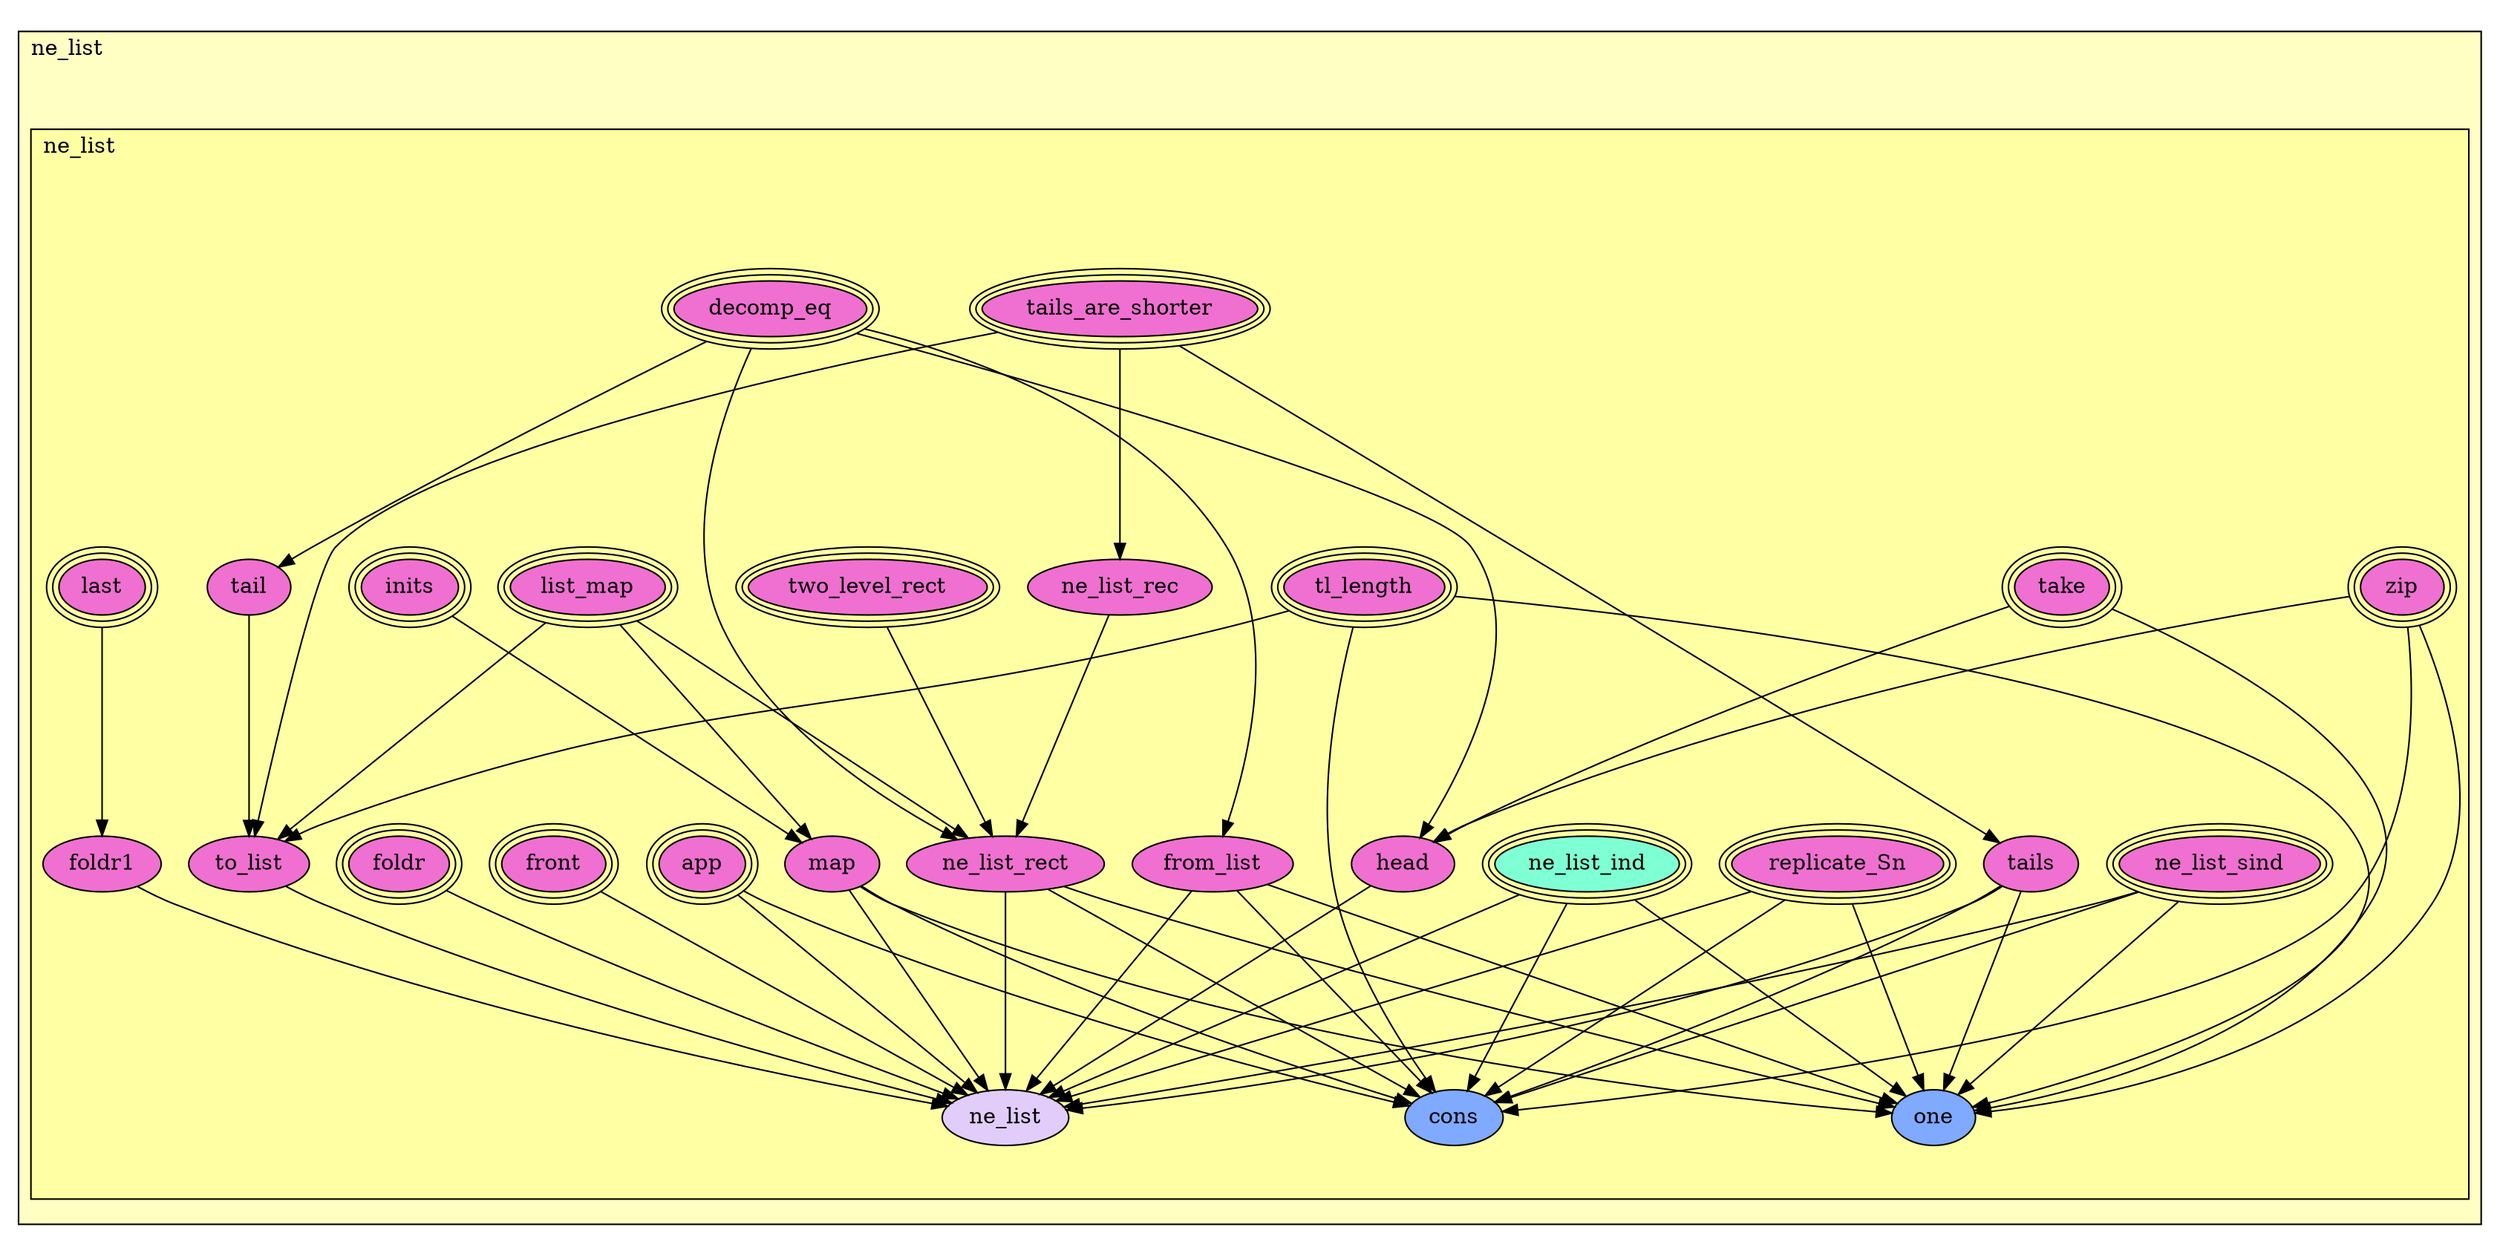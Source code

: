 digraph HoTT_Classes_implementations_ne_list {
  graph [ratio=0.5]
  node [style=filled]
ne_list_ne_list_zip [label="zip", URL=<ne_list.html#ne_list.zip>, peripheries=3, fillcolor="#F070D1"] ;
ne_list_ne_list_inits [label="inits", URL=<ne_list.html#ne_list.inits>, peripheries=3, fillcolor="#F070D1"] ;
ne_list_ne_list_list_map [label="list_map", URL=<ne_list.html#ne_list.list_map>, peripheries=3, fillcolor="#F070D1"] ;
ne_list_ne_list_map [label="map", URL=<ne_list.html#ne_list.map>, fillcolor="#F070D1"] ;
ne_list_ne_list_tails_are_shorter [label="tails_are_shorter", URL=<ne_list.html#ne_list.tails_are_shorter>, peripheries=3, fillcolor="#F070D1"] ;
ne_list_ne_list_tails [label="tails", URL=<ne_list.html#ne_list.tails>, fillcolor="#F070D1"] ;
ne_list_ne_list_tl_length [label="tl_length", URL=<ne_list.html#ne_list.tl_length>, peripheries=3, fillcolor="#F070D1"] ;
ne_list_ne_list_two_level_rect [label="two_level_rect", URL=<ne_list.html#ne_list.two_level_rect>, peripheries=3, fillcolor="#F070D1"] ;
ne_list_ne_list_front [label="front", URL=<ne_list.html#ne_list.front>, peripheries=3, fillcolor="#F070D1"] ;
ne_list_ne_list_take [label="take", URL=<ne_list.html#ne_list.take>, peripheries=3, fillcolor="#F070D1"] ;
ne_list_ne_list_replicate_Sn [label="replicate_Sn", URL=<ne_list.html#ne_list.replicate_Sn>, peripheries=3, fillcolor="#F070D1"] ;
ne_list_ne_list_last [label="last", URL=<ne_list.html#ne_list.last>, peripheries=3, fillcolor="#F070D1"] ;
ne_list_ne_list_decomp_eq [label="decomp_eq", URL=<ne_list.html#ne_list.decomp_eq>, peripheries=3, fillcolor="#F070D1"] ;
ne_list_ne_list_tail [label="tail", URL=<ne_list.html#ne_list.tail>, fillcolor="#F070D1"] ;
ne_list_ne_list_from_list [label="from_list", URL=<ne_list.html#ne_list.from_list>, fillcolor="#F070D1"] ;
ne_list_ne_list_to_list [label="to_list", URL=<ne_list.html#ne_list.to_list>, fillcolor="#F070D1"] ;
ne_list_ne_list_head [label="head", URL=<ne_list.html#ne_list.head>, fillcolor="#F070D1"] ;
ne_list_ne_list_foldr1 [label="foldr1", URL=<ne_list.html#ne_list.foldr1>, fillcolor="#F070D1"] ;
ne_list_ne_list_foldr [label="foldr", URL=<ne_list.html#ne_list.foldr>, peripheries=3, fillcolor="#F070D1"] ;
ne_list_ne_list_app [label="app", URL=<ne_list.html#ne_list.app>, peripheries=3, fillcolor="#F070D1"] ;
ne_list_ne_list_ne_list_sind [label="ne_list_sind", URL=<ne_list.html#ne_list.ne_list_sind>, peripheries=3, fillcolor="#F070D1"] ;
ne_list_ne_list_ne_list_rec [label="ne_list_rec", URL=<ne_list.html#ne_list.ne_list_rec>, fillcolor="#F070D1"] ;
ne_list_ne_list_ne_list_ind [label="ne_list_ind", URL=<ne_list.html#ne_list.ne_list_ind>, peripheries=3, fillcolor="#7FFFD4"] ;
ne_list_ne_list_ne_list_rect [label="ne_list_rect", URL=<ne_list.html#ne_list.ne_list_rect>, fillcolor="#F070D1"] ;
ne_list_ne_list_cons [label="cons", URL=<ne_list.html#ne_list.cons>, fillcolor="#7FAAFF"] ;
ne_list_ne_list_one [label="one", URL=<ne_list.html#ne_list.one>, fillcolor="#7FAAFF"] ;
ne_list_ne_list_ne_list [label="ne_list", URL=<ne_list.html#ne_list.ne_list>, fillcolor="#E2CDFA"] ;
  ne_list_ne_list_zip -> ne_list_ne_list_head [] ;
  ne_list_ne_list_zip -> ne_list_ne_list_cons [] ;
  ne_list_ne_list_zip -> ne_list_ne_list_one [] ;
  ne_list_ne_list_inits -> ne_list_ne_list_map [] ;
  ne_list_ne_list_list_map -> ne_list_ne_list_map [] ;
  ne_list_ne_list_list_map -> ne_list_ne_list_to_list [] ;
  ne_list_ne_list_list_map -> ne_list_ne_list_ne_list_rect [] ;
  ne_list_ne_list_map -> ne_list_ne_list_cons [] ;
  ne_list_ne_list_map -> ne_list_ne_list_one [] ;
  ne_list_ne_list_map -> ne_list_ne_list_ne_list [] ;
  ne_list_ne_list_tails_are_shorter -> ne_list_ne_list_tails [] ;
  ne_list_ne_list_tails_are_shorter -> ne_list_ne_list_to_list [] ;
  ne_list_ne_list_tails_are_shorter -> ne_list_ne_list_ne_list_rec [] ;
  ne_list_ne_list_tails -> ne_list_ne_list_cons [] ;
  ne_list_ne_list_tails -> ne_list_ne_list_one [] ;
  ne_list_ne_list_tails -> ne_list_ne_list_ne_list [] ;
  ne_list_ne_list_tl_length -> ne_list_ne_list_to_list [] ;
  ne_list_ne_list_tl_length -> ne_list_ne_list_cons [] ;
  ne_list_ne_list_tl_length -> ne_list_ne_list_one [] ;
  ne_list_ne_list_two_level_rect -> ne_list_ne_list_ne_list_rect [] ;
  ne_list_ne_list_front -> ne_list_ne_list_ne_list [] ;
  ne_list_ne_list_take -> ne_list_ne_list_head [] ;
  ne_list_ne_list_take -> ne_list_ne_list_one [] ;
  ne_list_ne_list_replicate_Sn -> ne_list_ne_list_cons [] ;
  ne_list_ne_list_replicate_Sn -> ne_list_ne_list_one [] ;
  ne_list_ne_list_replicate_Sn -> ne_list_ne_list_ne_list [] ;
  ne_list_ne_list_last -> ne_list_ne_list_foldr1 [] ;
  ne_list_ne_list_decomp_eq -> ne_list_ne_list_tail [] ;
  ne_list_ne_list_decomp_eq -> ne_list_ne_list_from_list [] ;
  ne_list_ne_list_decomp_eq -> ne_list_ne_list_head [] ;
  ne_list_ne_list_decomp_eq -> ne_list_ne_list_ne_list_rect [] ;
  ne_list_ne_list_tail -> ne_list_ne_list_to_list [] ;
  ne_list_ne_list_from_list -> ne_list_ne_list_cons [] ;
  ne_list_ne_list_from_list -> ne_list_ne_list_one [] ;
  ne_list_ne_list_from_list -> ne_list_ne_list_ne_list [] ;
  ne_list_ne_list_to_list -> ne_list_ne_list_ne_list [] ;
  ne_list_ne_list_head -> ne_list_ne_list_ne_list [] ;
  ne_list_ne_list_foldr1 -> ne_list_ne_list_ne_list [] ;
  ne_list_ne_list_foldr -> ne_list_ne_list_ne_list [] ;
  ne_list_ne_list_app -> ne_list_ne_list_cons [] ;
  ne_list_ne_list_app -> ne_list_ne_list_ne_list [] ;
  ne_list_ne_list_ne_list_sind -> ne_list_ne_list_cons [] ;
  ne_list_ne_list_ne_list_sind -> ne_list_ne_list_one [] ;
  ne_list_ne_list_ne_list_sind -> ne_list_ne_list_ne_list [] ;
  ne_list_ne_list_ne_list_rec -> ne_list_ne_list_ne_list_rect [] ;
  ne_list_ne_list_ne_list_ind -> ne_list_ne_list_cons [] ;
  ne_list_ne_list_ne_list_ind -> ne_list_ne_list_one [] ;
  ne_list_ne_list_ne_list_ind -> ne_list_ne_list_ne_list [] ;
  ne_list_ne_list_ne_list_rect -> ne_list_ne_list_cons [] ;
  ne_list_ne_list_ne_list_rect -> ne_list_ne_list_one [] ;
  ne_list_ne_list_ne_list_rect -> ne_list_ne_list_ne_list [] ;
subgraph cluster_ne_list { label="ne_list"; fillcolor="#FFFFC3"; labeljust=l; style=filled 
subgraph cluster_ne_list_ne_list { label="ne_list"; fillcolor="#FFFFA3"; labeljust=l; style=filled 
ne_list_ne_list_ne_list; ne_list_ne_list_one; ne_list_ne_list_cons; ne_list_ne_list_ne_list_rect; ne_list_ne_list_ne_list_ind; ne_list_ne_list_ne_list_rec; ne_list_ne_list_ne_list_sind; ne_list_ne_list_app; ne_list_ne_list_foldr; ne_list_ne_list_foldr1; ne_list_ne_list_head; ne_list_ne_list_to_list; ne_list_ne_list_from_list; ne_list_ne_list_tail; ne_list_ne_list_decomp_eq; ne_list_ne_list_last; ne_list_ne_list_replicate_Sn; ne_list_ne_list_take; ne_list_ne_list_front; ne_list_ne_list_two_level_rect; ne_list_ne_list_tl_length; ne_list_ne_list_tails; ne_list_ne_list_tails_are_shorter; ne_list_ne_list_map; ne_list_ne_list_list_map; ne_list_ne_list_inits; ne_list_ne_list_zip; };
};
} /* END */
